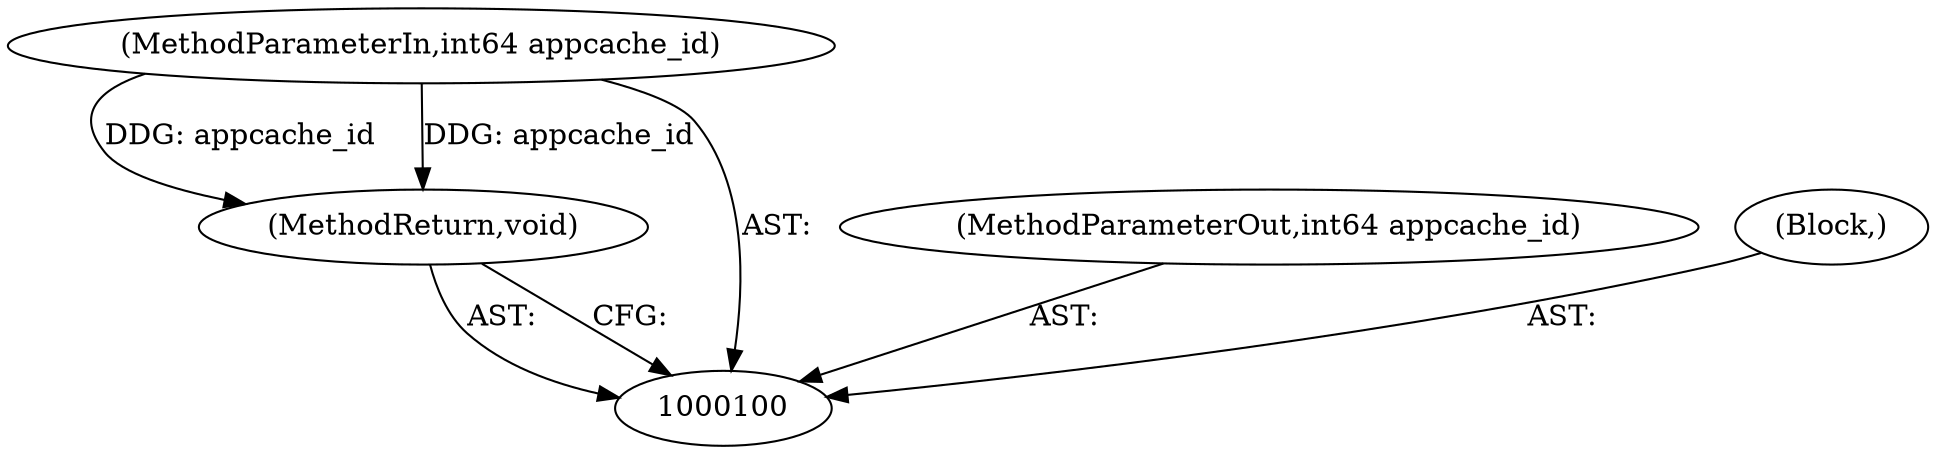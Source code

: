digraph "0_Chrome_2cb006bc9d3ad16353ed49c2b75faea618156d0f_5" {
"1000103" [label="(MethodReturn,void)"];
"1000101" [label="(MethodParameterIn,int64 appcache_id)"];
"1000107" [label="(MethodParameterOut,int64 appcache_id)"];
"1000102" [label="(Block,)"];
"1000103" -> "1000100"  [label="AST: "];
"1000103" -> "1000100"  [label="CFG: "];
"1000101" -> "1000103"  [label="DDG: appcache_id"];
"1000101" -> "1000100"  [label="AST: "];
"1000101" -> "1000103"  [label="DDG: appcache_id"];
"1000107" -> "1000100"  [label="AST: "];
"1000102" -> "1000100"  [label="AST: "];
}
